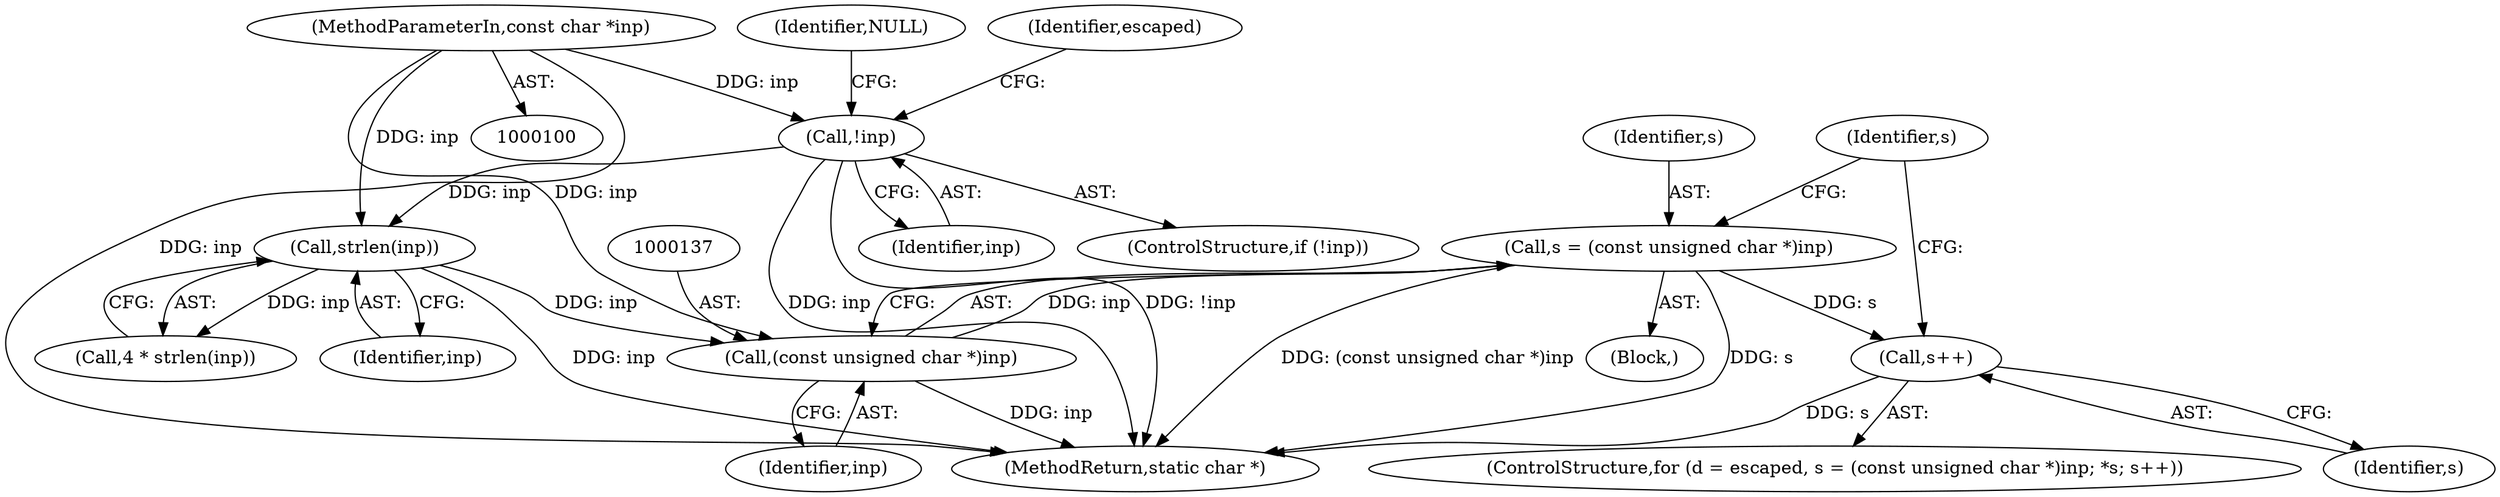 digraph "0_boa_e139b87835994d007fbd64eead6c1455d7b8cf4e_2@pointer" {
"1000141" [label="(Call,s++)"];
"1000134" [label="(Call,s = (const unsigned char *)inp)"];
"1000136" [label="(Call,(const unsigned char *)inp)"];
"1000118" [label="(Call,strlen(inp))"];
"1000107" [label="(Call,!inp)"];
"1000101" [label="(MethodParameterIn,const char *inp)"];
"1000108" [label="(Identifier,inp)"];
"1000116" [label="(Call,4 * strlen(inp))"];
"1000130" [label="(Block,)"];
"1000142" [label="(Identifier,s)"];
"1000111" [label="(Identifier,NULL)"];
"1000138" [label="(Identifier,inp)"];
"1000106" [label="(ControlStructure,if (!inp))"];
"1000101" [label="(MethodParameterIn,const char *inp)"];
"1000136" [label="(Call,(const unsigned char *)inp)"];
"1000174" [label="(MethodReturn,static char *)"];
"1000119" [label="(Identifier,inp)"];
"1000118" [label="(Call,strlen(inp))"];
"1000141" [label="(Call,s++)"];
"1000113" [label="(Identifier,escaped)"];
"1000135" [label="(Identifier,s)"];
"1000129" [label="(ControlStructure,for (d = escaped, s = (const unsigned char *)inp; *s; s++))"];
"1000107" [label="(Call,!inp)"];
"1000134" [label="(Call,s = (const unsigned char *)inp)"];
"1000140" [label="(Identifier,s)"];
"1000141" -> "1000129"  [label="AST: "];
"1000141" -> "1000142"  [label="CFG: "];
"1000142" -> "1000141"  [label="AST: "];
"1000140" -> "1000141"  [label="CFG: "];
"1000141" -> "1000174"  [label="DDG: s"];
"1000134" -> "1000141"  [label="DDG: s"];
"1000134" -> "1000130"  [label="AST: "];
"1000134" -> "1000136"  [label="CFG: "];
"1000135" -> "1000134"  [label="AST: "];
"1000136" -> "1000134"  [label="AST: "];
"1000140" -> "1000134"  [label="CFG: "];
"1000134" -> "1000174"  [label="DDG: s"];
"1000134" -> "1000174"  [label="DDG: (const unsigned char *)inp"];
"1000136" -> "1000134"  [label="DDG: inp"];
"1000136" -> "1000138"  [label="CFG: "];
"1000137" -> "1000136"  [label="AST: "];
"1000138" -> "1000136"  [label="AST: "];
"1000136" -> "1000174"  [label="DDG: inp"];
"1000118" -> "1000136"  [label="DDG: inp"];
"1000101" -> "1000136"  [label="DDG: inp"];
"1000118" -> "1000116"  [label="AST: "];
"1000118" -> "1000119"  [label="CFG: "];
"1000119" -> "1000118"  [label="AST: "];
"1000116" -> "1000118"  [label="CFG: "];
"1000118" -> "1000174"  [label="DDG: inp"];
"1000118" -> "1000116"  [label="DDG: inp"];
"1000107" -> "1000118"  [label="DDG: inp"];
"1000101" -> "1000118"  [label="DDG: inp"];
"1000107" -> "1000106"  [label="AST: "];
"1000107" -> "1000108"  [label="CFG: "];
"1000108" -> "1000107"  [label="AST: "];
"1000111" -> "1000107"  [label="CFG: "];
"1000113" -> "1000107"  [label="CFG: "];
"1000107" -> "1000174"  [label="DDG: inp"];
"1000107" -> "1000174"  [label="DDG: !inp"];
"1000101" -> "1000107"  [label="DDG: inp"];
"1000101" -> "1000100"  [label="AST: "];
"1000101" -> "1000174"  [label="DDG: inp"];
}
